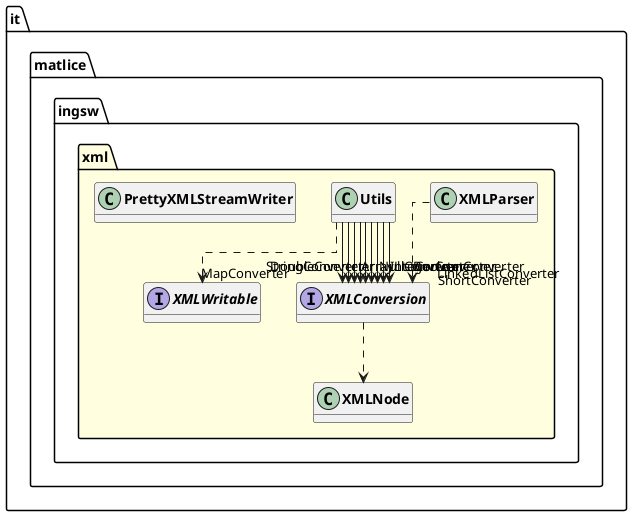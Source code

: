 @startuml

skinparam svgLinkTarget _parent
skinparam linetype ortho
package it.matlice.ingsw.xml [[../../../../it/matlice/ingsw/xml/package-summary.html{it.matlice.ingsw.xml}]] #lightyellow {
}

interface "<b><size:14>XMLWritable</b>" as it.matlice.ingsw.xml.XMLWritable  [[../../../../it/matlice/ingsw/xml/XMLWritable.html{it.matlice.ingsw.xml.XMLWritable}]] {
}

hide it.matlice.ingsw.xml.XMLWritable fields
hide it.matlice.ingsw.xml.XMLWritable methods

class "<b><size:14>XMLParser</b>" as it.matlice.ingsw.xml.XMLParser  [[../../../../it/matlice/ingsw/xml/XMLParser.html{it.matlice.ingsw.xml.XMLParser}]] {
}

hide it.matlice.ingsw.xml.XMLParser fields
hide it.matlice.ingsw.xml.XMLParser methods

class "<b><size:14>XMLNode</b>" as it.matlice.ingsw.xml.XMLNode  [[../../../../it/matlice/ingsw/xml/XMLNode.html{it.matlice.ingsw.xml.XMLNode}]] {
}

hide it.matlice.ingsw.xml.XMLNode fields
hide it.matlice.ingsw.xml.XMLNode methods

interface "<b><size:14>XMLConversion</b>" as it.matlice.ingsw.xml.XMLConversion  [[../../../../it/matlice/ingsw/xml/XMLConversion.html{it.matlice.ingsw.xml.XMLConversion}]] {
}

hide it.matlice.ingsw.xml.XMLConversion fields
hide it.matlice.ingsw.xml.XMLConversion methods

class "<b><size:14>Utils</b>" as it.matlice.ingsw.xml.Utils  [[../../../../it/matlice/ingsw/xml/Utils.html{it.matlice.ingsw.xml.Utils}]] {
}

hide it.matlice.ingsw.xml.Utils fields
hide it.matlice.ingsw.xml.Utils methods

class "<b><size:14>PrettyXMLStreamWriter</b>" as it.matlice.ingsw.xml.PrettyXMLStreamWriter  [[../../../../it/matlice/ingsw/xml/PrettyXMLStreamWriter.html{it.matlice.ingsw.xml.PrettyXMLStreamWriter}]] {
}

hide it.matlice.ingsw.xml.PrettyXMLStreamWriter fields
hide it.matlice.ingsw.xml.PrettyXMLStreamWriter methods

it.matlice.ingsw.xml.XMLParser ..> it.matlice.ingsw.xml.XMLConversion
it.matlice.ingsw.xml.XMLConversion ..> it.matlice.ingsw.xml.XMLNode
it.matlice.ingsw.xml.Utils -->  "StringConverter" it.matlice.ingsw.xml.XMLConversion
it.matlice.ingsw.xml.Utils -->  "ArrayListConverter" it.matlice.ingsw.xml.XMLConversion
it.matlice.ingsw.xml.Utils -->  "LinkedListConverter" it.matlice.ingsw.xml.XMLConversion
it.matlice.ingsw.xml.Utils -->  "MapConverter" it.matlice.ingsw.xml.XMLConversion
it.matlice.ingsw.xml.Utils -->  "NullConverter" it.matlice.ingsw.xml.XMLConversion
it.matlice.ingsw.xml.Utils -->  "IntegerConverter" it.matlice.ingsw.xml.XMLConversion
it.matlice.ingsw.xml.Utils -->  "ShortConverter" it.matlice.ingsw.xml.XMLConversion
it.matlice.ingsw.xml.Utils -->  "DoubleConverter" it.matlice.ingsw.xml.XMLConversion
it.matlice.ingsw.xml.Utils -->  "BooleanConverter" it.matlice.ingsw.xml.XMLConversion
it.matlice.ingsw.xml.Utils ..> it.matlice.ingsw.xml.XMLWritable

@enduml

